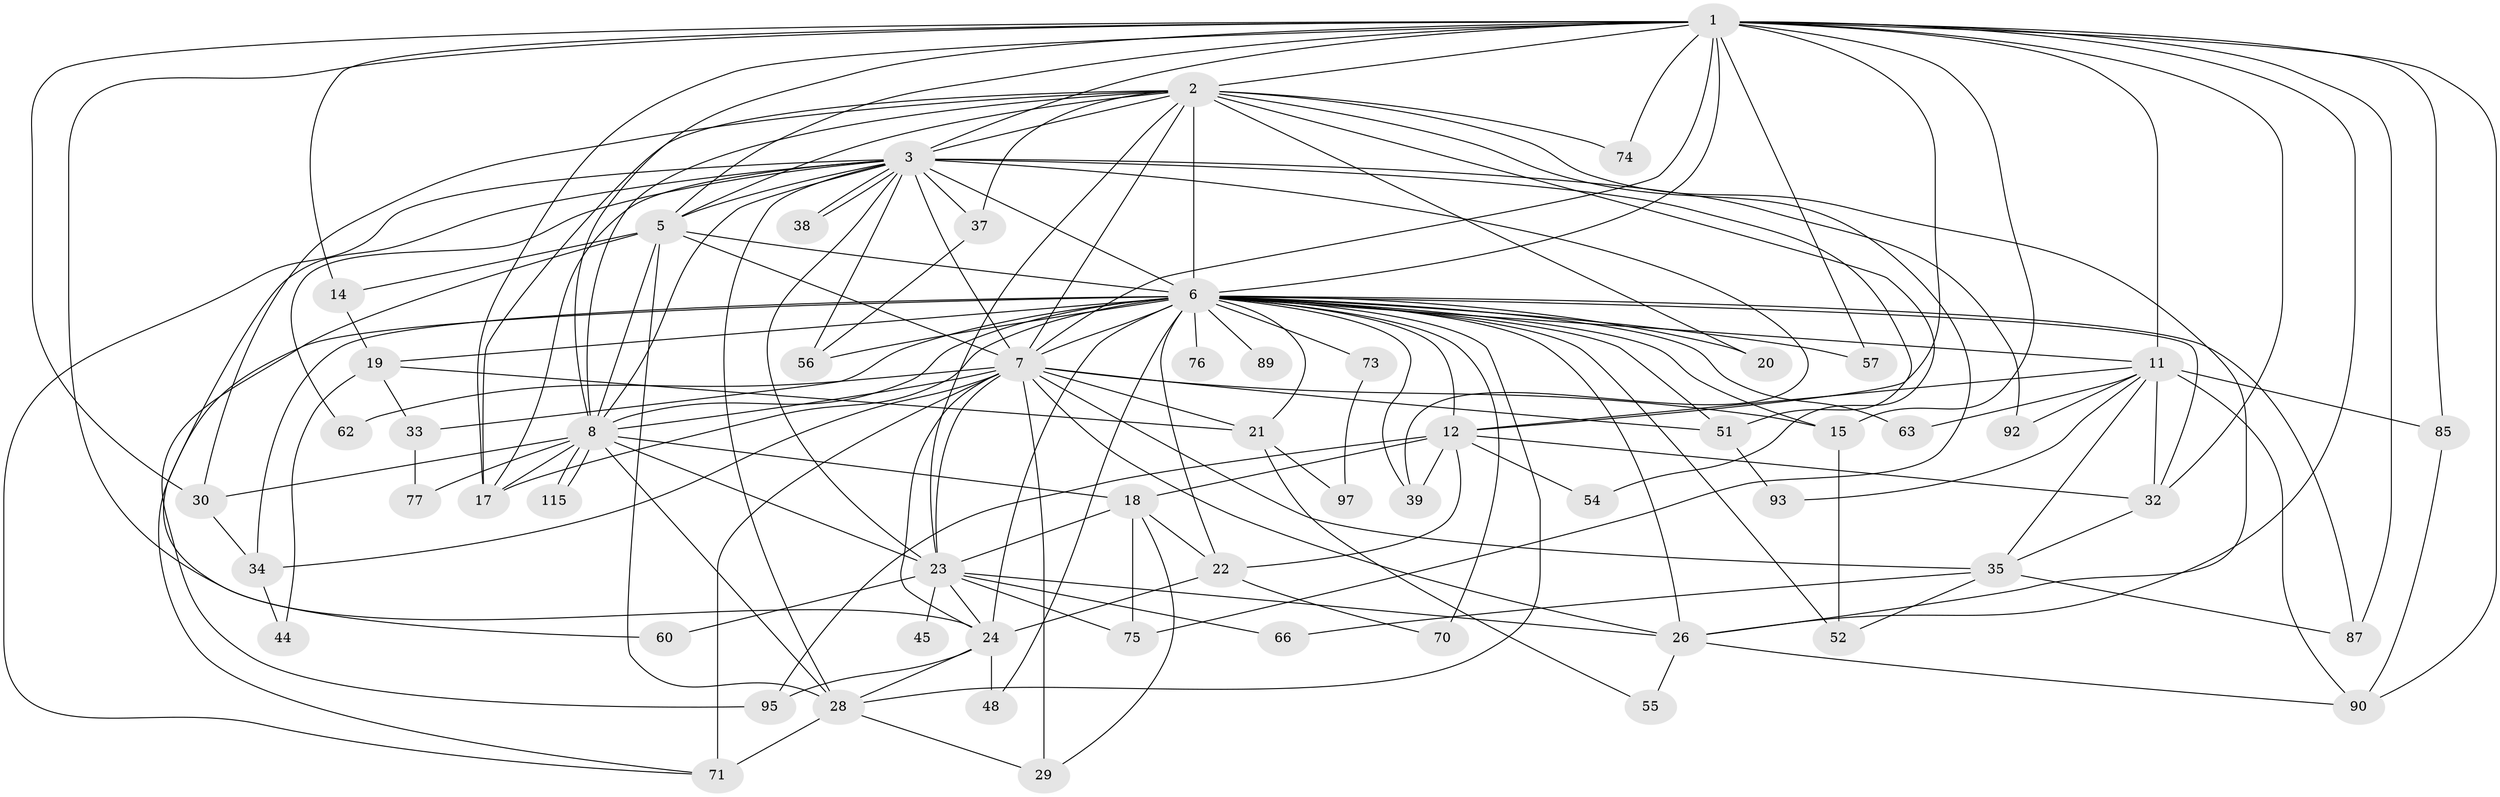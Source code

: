// original degree distribution, {27: 0.008403361344537815, 14: 0.008403361344537815, 24: 0.01680672268907563, 16: 0.008403361344537815, 13: 0.008403361344537815, 17: 0.008403361344537815, 19: 0.01680672268907563, 29: 0.008403361344537815, 5: 0.07563025210084033, 8: 0.008403361344537815, 3: 0.23529411764705882, 4: 0.05042016806722689, 6: 0.058823529411764705, 2: 0.4789915966386555, 7: 0.008403361344537815}
// Generated by graph-tools (version 1.1) at 2025/13/03/09/25 04:13:46]
// undirected, 59 vertices, 157 edges
graph export_dot {
graph [start="1"]
  node [color=gray90,style=filled];
  1;
  2 [super="+4+25"];
  3;
  5;
  6 [super="+101+102+99+43+10+9+94"];
  7;
  8 [super="+67+64"];
  11 [super="+16"];
  12 [super="+84"];
  14 [super="+31"];
  15 [super="+80"];
  17 [super="+69"];
  18;
  19;
  20;
  21;
  22 [super="+46"];
  23 [super="+36+65"];
  24 [super="+79+41+98+78"];
  26 [super="+47"];
  28 [super="+104+49"];
  29;
  30 [super="+117+40"];
  32;
  33;
  34;
  35 [super="+68"];
  37;
  38;
  39 [super="+118"];
  44;
  45;
  48;
  51;
  52;
  54;
  55;
  56 [super="+108"];
  57;
  60;
  62;
  63;
  66;
  70;
  71 [super="+112+106"];
  73;
  74;
  75 [super="+109"];
  76;
  77;
  85;
  87;
  89;
  90 [super="+96+91"];
  92;
  93;
  95;
  97;
  115;
  1 -- 2 [weight=3];
  1 -- 3;
  1 -- 5;
  1 -- 6 [weight=4];
  1 -- 7;
  1 -- 8;
  1 -- 14;
  1 -- 15;
  1 -- 17;
  1 -- 26;
  1 -- 30;
  1 -- 32;
  1 -- 57;
  1 -- 74;
  1 -- 85;
  1 -- 87;
  1 -- 24;
  1 -- 90;
  1 -- 12;
  1 -- 11 [weight=3];
  2 -- 3 [weight=2];
  2 -- 5 [weight=2];
  2 -- 6 [weight=7];
  2 -- 7 [weight=2];
  2 -- 8 [weight=2];
  2 -- 17;
  2 -- 30 [weight=2];
  2 -- 74;
  2 -- 37;
  2 -- 75;
  2 -- 20;
  2 -- 54;
  2 -- 23;
  2 -- 26;
  3 -- 5;
  3 -- 6 [weight=4];
  3 -- 7;
  3 -- 8 [weight=2];
  3 -- 37;
  3 -- 38;
  3 -- 38;
  3 -- 39;
  3 -- 51;
  3 -- 56;
  3 -- 60;
  3 -- 62;
  3 -- 92;
  3 -- 17;
  3 -- 28;
  3 -- 23;
  3 -- 71;
  5 -- 6 [weight=4];
  5 -- 7;
  5 -- 8;
  5 -- 14;
  5 -- 28;
  5 -- 95;
  6 -- 7 [weight=6];
  6 -- 8 [weight=3];
  6 -- 11 [weight=3];
  6 -- 26;
  6 -- 20 [weight=2];
  6 -- 24 [weight=2];
  6 -- 70;
  6 -- 71;
  6 -- 73 [weight=2];
  6 -- 12;
  6 -- 76;
  6 -- 19;
  6 -- 21;
  6 -- 87;
  6 -- 89 [weight=2];
  6 -- 32;
  6 -- 33 [weight=2];
  6 -- 48;
  6 -- 51;
  6 -- 52;
  6 -- 63;
  6 -- 34;
  6 -- 39;
  6 -- 22;
  6 -- 56;
  6 -- 28;
  6 -- 57;
  6 -- 15;
  6 -- 17;
  7 -- 8 [weight=2];
  7 -- 15;
  7 -- 21;
  7 -- 24;
  7 -- 26;
  7 -- 29;
  7 -- 34;
  7 -- 35;
  7 -- 51;
  7 -- 62;
  7 -- 23;
  7 -- 71;
  8 -- 18;
  8 -- 77;
  8 -- 115;
  8 -- 115;
  8 -- 17;
  8 -- 28;
  8 -- 30;
  8 -- 23;
  11 -- 12;
  11 -- 85;
  11 -- 32;
  11 -- 90;
  11 -- 92;
  11 -- 93;
  11 -- 63;
  11 -- 35;
  12 -- 18;
  12 -- 22;
  12 -- 32;
  12 -- 54;
  12 -- 95;
  12 -- 39;
  14 -- 19;
  15 -- 52;
  18 -- 23;
  18 -- 29;
  18 -- 22;
  18 -- 75;
  19 -- 21;
  19 -- 33;
  19 -- 44;
  21 -- 55;
  21 -- 97;
  22 -- 70;
  22 -- 24;
  23 -- 75;
  23 -- 66;
  23 -- 24;
  23 -- 26;
  23 -- 60;
  23 -- 45 [weight=2];
  24 -- 48;
  24 -- 95;
  24 -- 28;
  26 -- 55;
  26 -- 90;
  28 -- 71 [weight=2];
  28 -- 29;
  30 -- 34;
  32 -- 35;
  33 -- 77;
  34 -- 44;
  35 -- 52;
  35 -- 66;
  35 -- 87;
  37 -- 56;
  51 -- 93;
  73 -- 97;
  85 -- 90;
}
